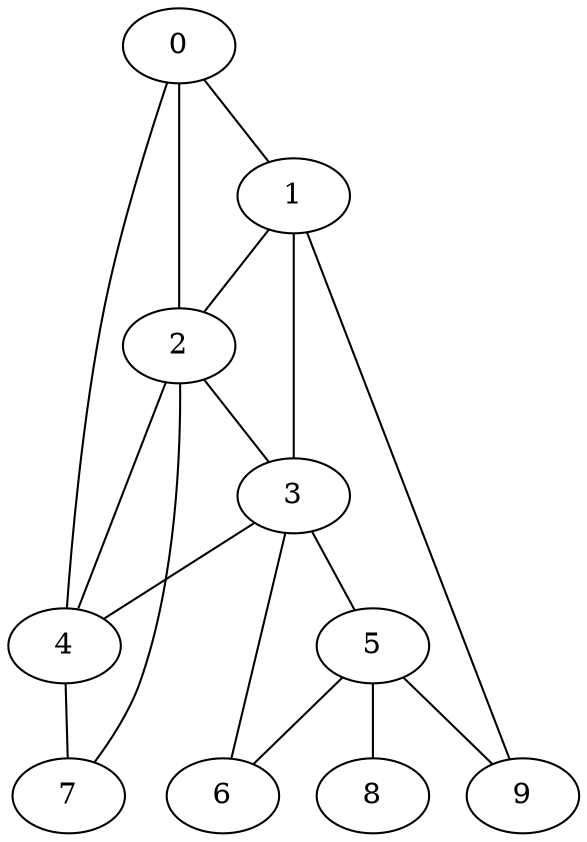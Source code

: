 
graph graphname {
    0 -- 1
0 -- 4
0 -- 2
1 -- 2
1 -- 3
1 -- 9
2 -- 3
2 -- 4
2 -- 7
3 -- 5
3 -- 6
3 -- 4
4 -- 7
5 -- 8
5 -- 9
5 -- 6

}
